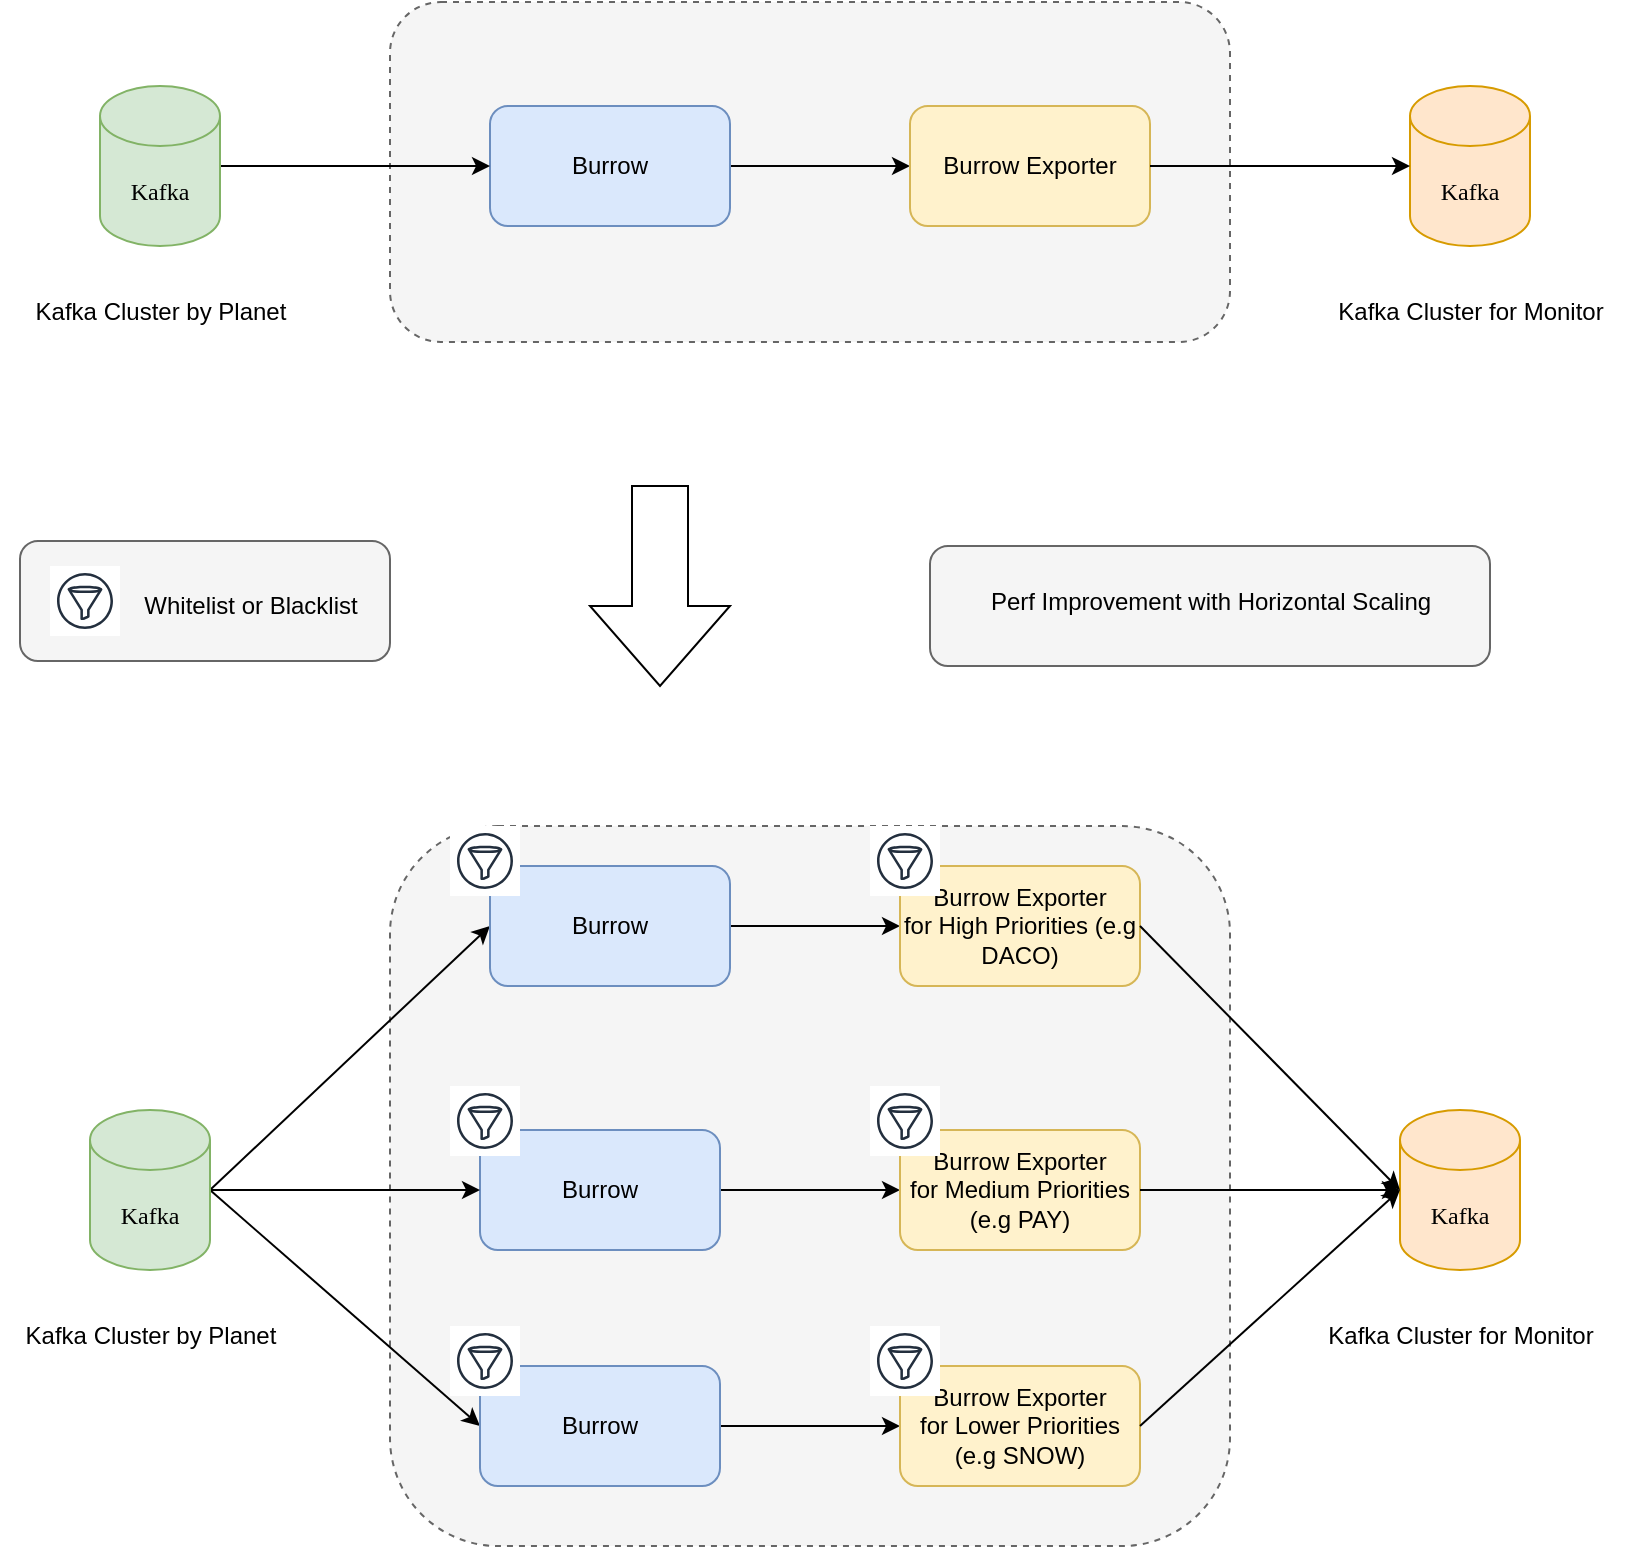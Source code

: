 <mxfile version="24.0.4" type="github">
  <diagram name="Page-1" id="SW-odiyEQwMfv1jG1WDS">
    <mxGraphModel dx="1078" dy="1003" grid="1" gridSize="10" guides="1" tooltips="1" connect="1" arrows="1" fold="1" page="1" pageScale="1" pageWidth="850" pageHeight="1100" math="0" shadow="0">
      <root>
        <mxCell id="0" />
        <mxCell id="1" parent="0" />
        <mxCell id="cuUap0faX6KDUWeLGSfr-18" value="" style="rounded=1;whiteSpace=wrap;html=1;strokeColor=#666666;fillColor=#f5f5f5;fontColor=#333333;" vertex="1" parent="1">
          <mxGeometry x="480" y="410" width="280" height="60" as="geometry" />
        </mxCell>
        <mxCell id="cuUap0faX6KDUWeLGSfr-17" value="" style="rounded=1;whiteSpace=wrap;html=1;strokeColor=#666666;fillColor=#f5f5f5;fontColor=#333333;" vertex="1" parent="1">
          <mxGeometry x="25" y="407.5" width="185" height="60" as="geometry" />
        </mxCell>
        <mxCell id="B50F5WC5D8Dv4iFECrh4-12" value="" style="rounded=1;whiteSpace=wrap;html=1;dashed=1;fillColor=#f5f5f5;fontColor=#333333;strokeColor=#666666;" parent="1" vertex="1">
          <mxGeometry x="210" y="138" width="420" height="170" as="geometry" />
        </mxCell>
        <mxCell id="B50F5WC5D8Dv4iFECrh4-6" style="rounded=0;orthogonalLoop=1;jettySize=auto;html=1;" parent="1" source="B50F5WC5D8Dv4iFECrh4-2" target="B50F5WC5D8Dv4iFECrh4-5" edge="1">
          <mxGeometry relative="1" as="geometry" />
        </mxCell>
        <mxCell id="B50F5WC5D8Dv4iFECrh4-2" value="Burrow" style="rounded=1;whiteSpace=wrap;html=1;fillColor=#dae8fc;strokeColor=#6c8ebf;" parent="1" vertex="1">
          <mxGeometry x="260" y="190" width="120" height="60" as="geometry" />
        </mxCell>
        <mxCell id="B50F5WC5D8Dv4iFECrh4-3" style="edgeStyle=none;rounded=0;orthogonalLoop=1;jettySize=auto;html=1;fontFamily=Verdana;" parent="1" source="B50F5WC5D8Dv4iFECrh4-4" target="B50F5WC5D8Dv4iFECrh4-2" edge="1">
          <mxGeometry relative="1" as="geometry" />
        </mxCell>
        <mxCell id="B50F5WC5D8Dv4iFECrh4-4" value="Kafka" style="shape=cylinder3;whiteSpace=wrap;html=1;boundedLbl=1;backgroundOutline=1;size=15;fontFamily=Verdana;fillColor=#d5e8d4;strokeColor=#82b366;" parent="1" vertex="1">
          <mxGeometry x="65" y="180" width="60" height="80" as="geometry" />
        </mxCell>
        <mxCell id="B50F5WC5D8Dv4iFECrh4-5" value="Burrow Exporter" style="rounded=1;whiteSpace=wrap;html=1;fillColor=#fff2cc;strokeColor=#d6b656;" parent="1" vertex="1">
          <mxGeometry x="470" y="190" width="120" height="60" as="geometry" />
        </mxCell>
        <mxCell id="B50F5WC5D8Dv4iFECrh4-7" value="Kafka" style="shape=cylinder3;whiteSpace=wrap;html=1;boundedLbl=1;backgroundOutline=1;size=15;fontFamily=Verdana;fillColor=#ffe6cc;strokeColor=#d79b00;" parent="1" vertex="1">
          <mxGeometry x="720" y="180" width="60" height="80" as="geometry" />
        </mxCell>
        <mxCell id="B50F5WC5D8Dv4iFECrh4-9" value="Kafka Cluster by Planet" style="text;html=1;align=center;verticalAlign=middle;resizable=0;points=[];autosize=1;strokeColor=none;fillColor=none;" parent="1" vertex="1">
          <mxGeometry x="20" y="278" width="150" height="30" as="geometry" />
        </mxCell>
        <mxCell id="B50F5WC5D8Dv4iFECrh4-10" value="Kafka Cluster for Monitor" style="text;html=1;align=center;verticalAlign=middle;resizable=0;points=[];autosize=1;strokeColor=none;fillColor=none;" parent="1" vertex="1">
          <mxGeometry x="670" y="278" width="160" height="30" as="geometry" />
        </mxCell>
        <mxCell id="B50F5WC5D8Dv4iFECrh4-13" style="edgeStyle=orthogonalEdgeStyle;rounded=0;orthogonalLoop=1;jettySize=auto;html=1;entryX=0;entryY=0.5;entryDx=0;entryDy=0;entryPerimeter=0;" parent="1" source="B50F5WC5D8Dv4iFECrh4-5" target="B50F5WC5D8Dv4iFECrh4-7" edge="1">
          <mxGeometry relative="1" as="geometry" />
        </mxCell>
        <mxCell id="B50F5WC5D8Dv4iFECrh4-14" value="" style="rounded=1;whiteSpace=wrap;html=1;dashed=1;fillColor=#f5f5f5;fontColor=#333333;strokeColor=#666666;" parent="1" vertex="1">
          <mxGeometry x="210" y="550" width="420" height="360" as="geometry" />
        </mxCell>
        <mxCell id="B50F5WC5D8Dv4iFECrh4-15" style="rounded=0;orthogonalLoop=1;jettySize=auto;html=1;" parent="1" source="B50F5WC5D8Dv4iFECrh4-16" target="B50F5WC5D8Dv4iFECrh4-19" edge="1">
          <mxGeometry relative="1" as="geometry" />
        </mxCell>
        <mxCell id="B50F5WC5D8Dv4iFECrh4-27" style="rounded=0;orthogonalLoop=1;jettySize=auto;html=1;entryX=0;entryY=0.5;entryDx=0;entryDy=0;exitX=1;exitY=0.5;exitDx=0;exitDy=0;" parent="1" source="cuUap0faX6KDUWeLGSfr-4" target="B50F5WC5D8Dv4iFECrh4-24" edge="1">
          <mxGeometry relative="1" as="geometry" />
        </mxCell>
        <mxCell id="B50F5WC5D8Dv4iFECrh4-28" style="rounded=0;orthogonalLoop=1;jettySize=auto;html=1;entryX=0;entryY=0.5;entryDx=0;entryDy=0;exitX=1;exitY=0.5;exitDx=0;exitDy=0;" parent="1" source="cuUap0faX6KDUWeLGSfr-5" target="B50F5WC5D8Dv4iFECrh4-25" edge="1">
          <mxGeometry relative="1" as="geometry" />
        </mxCell>
        <mxCell id="B50F5WC5D8Dv4iFECrh4-16" value="Burrow" style="rounded=1;whiteSpace=wrap;html=1;fillColor=#dae8fc;strokeColor=#6c8ebf;" parent="1" vertex="1">
          <mxGeometry x="255" y="702" width="120" height="60" as="geometry" />
        </mxCell>
        <mxCell id="B50F5WC5D8Dv4iFECrh4-17" style="edgeStyle=none;rounded=0;orthogonalLoop=1;jettySize=auto;html=1;fontFamily=Verdana;" parent="1" source="B50F5WC5D8Dv4iFECrh4-18" target="B50F5WC5D8Dv4iFECrh4-16" edge="1">
          <mxGeometry relative="1" as="geometry" />
        </mxCell>
        <mxCell id="cuUap0faX6KDUWeLGSfr-6" style="rounded=0;orthogonalLoop=1;jettySize=auto;html=1;entryX=0;entryY=0.5;entryDx=0;entryDy=0;exitX=1;exitY=0.5;exitDx=0;exitDy=0;exitPerimeter=0;" edge="1" parent="1" source="B50F5WC5D8Dv4iFECrh4-18" target="cuUap0faX6KDUWeLGSfr-4">
          <mxGeometry relative="1" as="geometry" />
        </mxCell>
        <mxCell id="cuUap0faX6KDUWeLGSfr-7" style="rounded=0;orthogonalLoop=1;jettySize=auto;html=1;entryX=0;entryY=0.5;entryDx=0;entryDy=0;exitX=1;exitY=0.5;exitDx=0;exitDy=0;exitPerimeter=0;" edge="1" parent="1" source="B50F5WC5D8Dv4iFECrh4-18" target="cuUap0faX6KDUWeLGSfr-5">
          <mxGeometry relative="1" as="geometry" />
        </mxCell>
        <mxCell id="B50F5WC5D8Dv4iFECrh4-18" value="Kafka" style="shape=cylinder3;whiteSpace=wrap;html=1;boundedLbl=1;backgroundOutline=1;size=15;fontFamily=Verdana;fillColor=#d5e8d4;strokeColor=#82b366;" parent="1" vertex="1">
          <mxGeometry x="60" y="692" width="60" height="80" as="geometry" />
        </mxCell>
        <mxCell id="B50F5WC5D8Dv4iFECrh4-19" value="Burrow Exporter&lt;br&gt;for Medium Priorities (e.g PAY)" style="rounded=1;whiteSpace=wrap;html=1;fillColor=#fff2cc;strokeColor=#d6b656;" parent="1" vertex="1">
          <mxGeometry x="465" y="702" width="120" height="60" as="geometry" />
        </mxCell>
        <mxCell id="B50F5WC5D8Dv4iFECrh4-20" value="Kafka" style="shape=cylinder3;whiteSpace=wrap;html=1;boundedLbl=1;backgroundOutline=1;size=15;fontFamily=Verdana;fillColor=#ffe6cc;strokeColor=#d79b00;" parent="1" vertex="1">
          <mxGeometry x="715" y="692" width="60" height="80" as="geometry" />
        </mxCell>
        <mxCell id="B50F5WC5D8Dv4iFECrh4-21" value="Kafka Cluster by Planet" style="text;html=1;align=center;verticalAlign=middle;resizable=0;points=[];autosize=1;strokeColor=none;fillColor=none;" parent="1" vertex="1">
          <mxGeometry x="15" y="790" width="150" height="30" as="geometry" />
        </mxCell>
        <mxCell id="B50F5WC5D8Dv4iFECrh4-22" value="Kafka Cluster for Monitor" style="text;html=1;align=center;verticalAlign=middle;resizable=0;points=[];autosize=1;strokeColor=none;fillColor=none;" parent="1" vertex="1">
          <mxGeometry x="665" y="790" width="160" height="30" as="geometry" />
        </mxCell>
        <mxCell id="B50F5WC5D8Dv4iFECrh4-23" style="edgeStyle=orthogonalEdgeStyle;rounded=0;orthogonalLoop=1;jettySize=auto;html=1;entryX=0;entryY=0.5;entryDx=0;entryDy=0;entryPerimeter=0;" parent="1" source="B50F5WC5D8Dv4iFECrh4-19" target="B50F5WC5D8Dv4iFECrh4-20" edge="1">
          <mxGeometry relative="1" as="geometry" />
        </mxCell>
        <mxCell id="B50F5WC5D8Dv4iFECrh4-24" value="Burrow Exporter&lt;br&gt;for High Priorities (e.g DACO)" style="rounded=1;whiteSpace=wrap;html=1;fillColor=#fff2cc;strokeColor=#d6b656;" parent="1" vertex="1">
          <mxGeometry x="465" y="570" width="120" height="60" as="geometry" />
        </mxCell>
        <mxCell id="B50F5WC5D8Dv4iFECrh4-25" value="Burrow Exporter&lt;br&gt;for Lower Priorities (e.g SNOW)" style="rounded=1;whiteSpace=wrap;html=1;fillColor=#fff2cc;strokeColor=#d6b656;" parent="1" vertex="1">
          <mxGeometry x="465" y="820" width="120" height="60" as="geometry" />
        </mxCell>
        <mxCell id="B50F5WC5D8Dv4iFECrh4-29" style="rounded=0;orthogonalLoop=1;jettySize=auto;html=1;entryX=0;entryY=0.5;entryDx=0;entryDy=0;entryPerimeter=0;exitX=1;exitY=0.5;exitDx=0;exitDy=0;" parent="1" source="B50F5WC5D8Dv4iFECrh4-24" target="B50F5WC5D8Dv4iFECrh4-20" edge="1">
          <mxGeometry relative="1" as="geometry" />
        </mxCell>
        <mxCell id="B50F5WC5D8Dv4iFECrh4-30" style="rounded=0;orthogonalLoop=1;jettySize=auto;html=1;entryX=0;entryY=0.5;entryDx=0;entryDy=0;entryPerimeter=0;exitX=1;exitY=0.5;exitDx=0;exitDy=0;" parent="1" source="B50F5WC5D8Dv4iFECrh4-25" target="B50F5WC5D8Dv4iFECrh4-20" edge="1">
          <mxGeometry relative="1" as="geometry" />
        </mxCell>
        <mxCell id="cuUap0faX6KDUWeLGSfr-2" value="" style="html=1;shadow=0;dashed=0;align=center;verticalAlign=middle;shape=mxgraph.arrows2.arrow;dy=0.6;dx=40;direction=south;notch=0;" vertex="1" parent="1">
          <mxGeometry x="310" y="380" width="70" height="100" as="geometry" />
        </mxCell>
        <mxCell id="cuUap0faX6KDUWeLGSfr-3" value="Perf Improvement with Horizontal Scaling" style="text;html=1;align=center;verticalAlign=middle;resizable=0;points=[];autosize=1;strokeColor=none;fillColor=none;" vertex="1" parent="1">
          <mxGeometry x="500" y="422.5" width="240" height="30" as="geometry" />
        </mxCell>
        <mxCell id="cuUap0faX6KDUWeLGSfr-4" value="Burrow" style="rounded=1;whiteSpace=wrap;html=1;fillColor=#dae8fc;strokeColor=#6c8ebf;" vertex="1" parent="1">
          <mxGeometry x="260" y="570" width="120" height="60" as="geometry" />
        </mxCell>
        <mxCell id="cuUap0faX6KDUWeLGSfr-5" value="Burrow" style="rounded=1;whiteSpace=wrap;html=1;fillColor=#dae8fc;strokeColor=#6c8ebf;" vertex="1" parent="1">
          <mxGeometry x="255" y="820" width="120" height="60" as="geometry" />
        </mxCell>
        <mxCell id="cuUap0faX6KDUWeLGSfr-9" value="" style="sketch=0;outlineConnect=0;fontColor=#232F3E;gradientColor=none;strokeColor=#232F3E;fillColor=#ffffff;dashed=0;verticalLabelPosition=bottom;verticalAlign=top;align=center;html=1;fontSize=12;fontStyle=0;aspect=fixed;shape=mxgraph.aws4.resourceIcon;resIcon=mxgraph.aws4.filtering_rule;" vertex="1" parent="1">
          <mxGeometry x="450" y="800" width="35" height="35" as="geometry" />
        </mxCell>
        <mxCell id="cuUap0faX6KDUWeLGSfr-10" value="" style="sketch=0;outlineConnect=0;fontColor=#232F3E;gradientColor=none;strokeColor=#232F3E;fillColor=#ffffff;dashed=0;verticalLabelPosition=bottom;verticalAlign=top;align=center;html=1;fontSize=12;fontStyle=0;aspect=fixed;shape=mxgraph.aws4.resourceIcon;resIcon=mxgraph.aws4.filtering_rule;" vertex="1" parent="1">
          <mxGeometry x="450" y="550" width="35" height="35" as="geometry" />
        </mxCell>
        <mxCell id="cuUap0faX6KDUWeLGSfr-11" value="" style="sketch=0;outlineConnect=0;fontColor=#232F3E;gradientColor=none;strokeColor=#232F3E;fillColor=#ffffff;dashed=0;verticalLabelPosition=bottom;verticalAlign=top;align=center;html=1;fontSize=12;fontStyle=0;aspect=fixed;shape=mxgraph.aws4.resourceIcon;resIcon=mxgraph.aws4.filtering_rule;" vertex="1" parent="1">
          <mxGeometry x="240" y="800" width="35" height="35" as="geometry" />
        </mxCell>
        <mxCell id="cuUap0faX6KDUWeLGSfr-12" value="" style="sketch=0;outlineConnect=0;fontColor=#232F3E;gradientColor=none;strokeColor=#232F3E;fillColor=#ffffff;dashed=0;verticalLabelPosition=bottom;verticalAlign=top;align=center;html=1;fontSize=12;fontStyle=0;aspect=fixed;shape=mxgraph.aws4.resourceIcon;resIcon=mxgraph.aws4.filtering_rule;" vertex="1" parent="1">
          <mxGeometry x="240" y="550" width="35" height="35" as="geometry" />
        </mxCell>
        <mxCell id="cuUap0faX6KDUWeLGSfr-13" value="" style="sketch=0;outlineConnect=0;fontColor=#232F3E;gradientColor=none;strokeColor=#232F3E;fillColor=#ffffff;dashed=0;verticalLabelPosition=bottom;verticalAlign=top;align=center;html=1;fontSize=12;fontStyle=0;aspect=fixed;shape=mxgraph.aws4.resourceIcon;resIcon=mxgraph.aws4.filtering_rule;" vertex="1" parent="1">
          <mxGeometry x="240" y="680" width="35" height="35" as="geometry" />
        </mxCell>
        <mxCell id="cuUap0faX6KDUWeLGSfr-14" value="" style="sketch=0;outlineConnect=0;fontColor=#232F3E;gradientColor=none;strokeColor=#232F3E;fillColor=#ffffff;dashed=0;verticalLabelPosition=bottom;verticalAlign=top;align=center;html=1;fontSize=12;fontStyle=0;aspect=fixed;shape=mxgraph.aws4.resourceIcon;resIcon=mxgraph.aws4.filtering_rule;" vertex="1" parent="1">
          <mxGeometry x="450" y="680" width="35" height="35" as="geometry" />
        </mxCell>
        <mxCell id="cuUap0faX6KDUWeLGSfr-15" value="" style="sketch=0;outlineConnect=0;fontColor=#232F3E;gradientColor=none;strokeColor=#232F3E;fillColor=#ffffff;dashed=0;verticalLabelPosition=bottom;verticalAlign=top;align=center;html=1;fontSize=12;fontStyle=0;aspect=fixed;shape=mxgraph.aws4.resourceIcon;resIcon=mxgraph.aws4.filtering_rule;" vertex="1" parent="1">
          <mxGeometry x="40" y="420" width="35" height="35" as="geometry" />
        </mxCell>
        <mxCell id="cuUap0faX6KDUWeLGSfr-16" value="Whitelist or Blacklist" style="text;html=1;align=center;verticalAlign=middle;resizable=0;points=[];autosize=1;strokeColor=none;fillColor=none;" vertex="1" parent="1">
          <mxGeometry x="75" y="425" width="130" height="30" as="geometry" />
        </mxCell>
      </root>
    </mxGraphModel>
  </diagram>
</mxfile>
